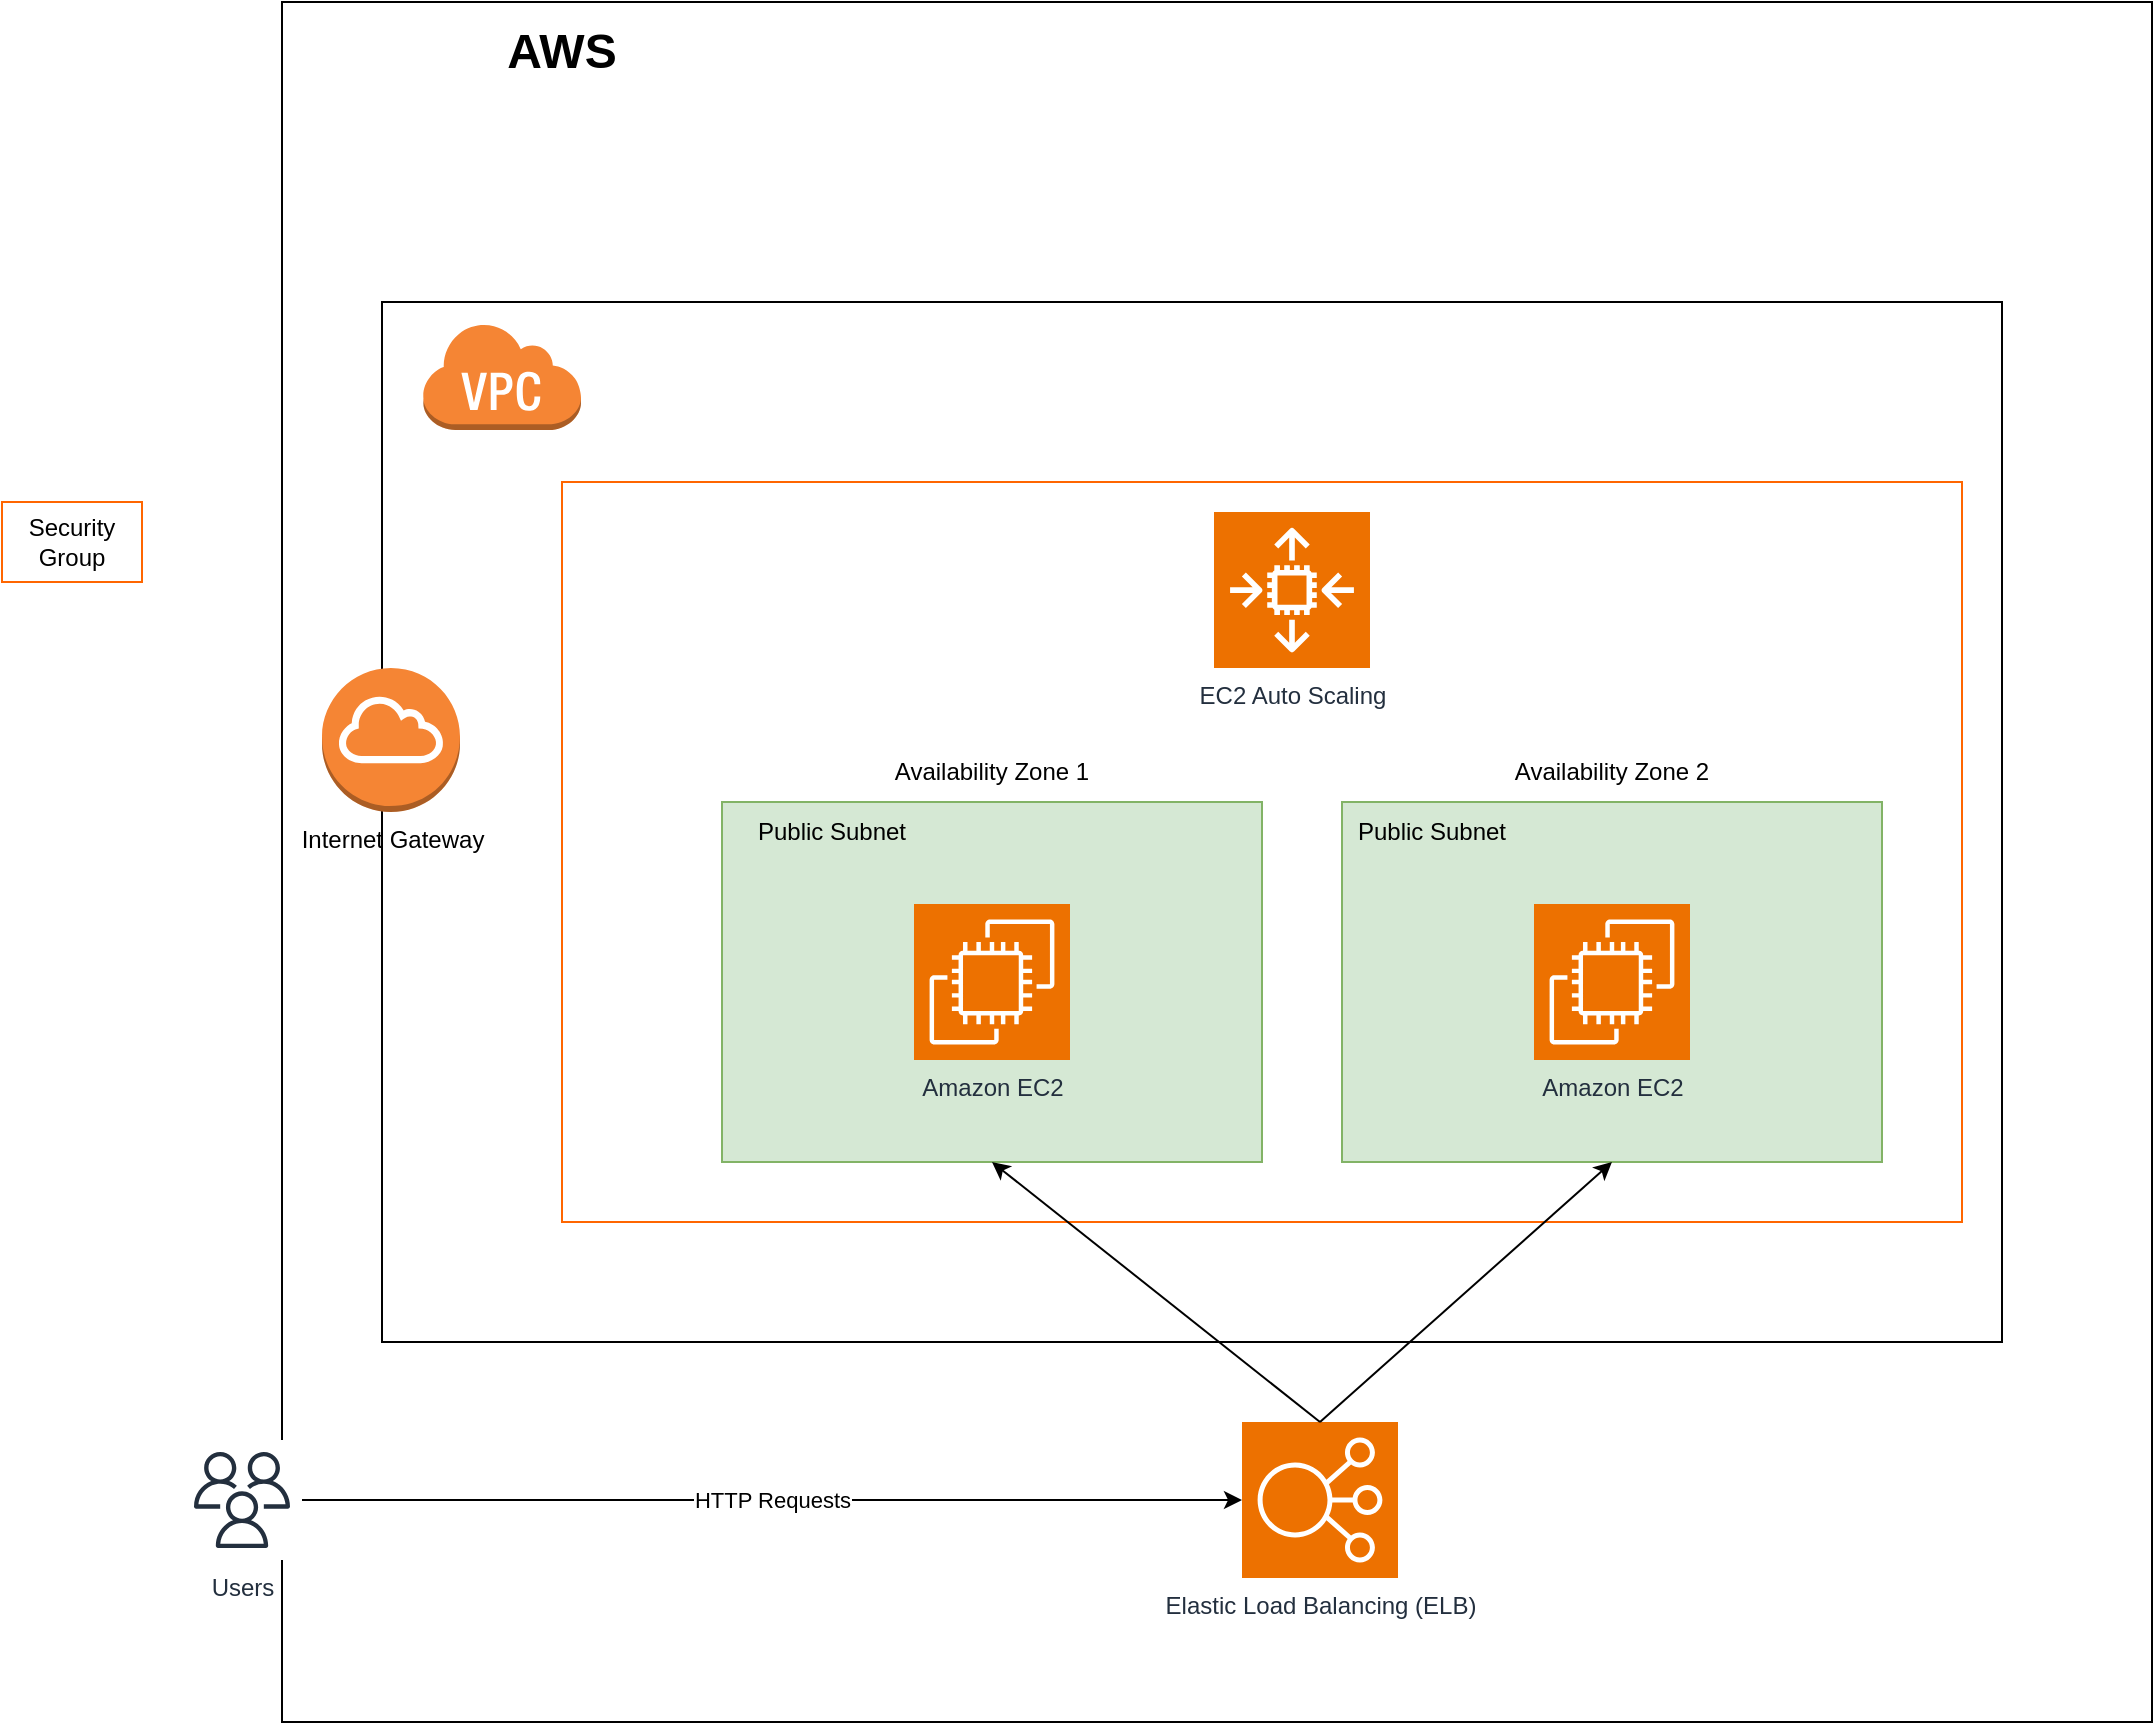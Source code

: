 <mxfile version="22.1.16" type="github">
  <diagram name="Page-1" id="S4sqa1EQOQ77Wi8Ryajt">
    <mxGraphModel dx="2173" dy="1787" grid="1" gridSize="10" guides="1" tooltips="1" connect="1" arrows="1" fold="1" page="1" pageScale="1" pageWidth="850" pageHeight="1100" math="0" shadow="0">
      <root>
        <mxCell id="0" />
        <mxCell id="1" parent="0" />
        <mxCell id="duRy-UWlUoUTumqvdSRS-18" value="" style="rounded=0;whiteSpace=wrap;html=1;" vertex="1" parent="1">
          <mxGeometry x="-80" y="-290" width="935" height="860" as="geometry" />
        </mxCell>
        <mxCell id="duRy-UWlUoUTumqvdSRS-1" value="" style="rounded=0;whiteSpace=wrap;html=1;" vertex="1" parent="1">
          <mxGeometry x="-30" y="-140" width="810" height="520" as="geometry" />
        </mxCell>
        <mxCell id="duRy-UWlUoUTumqvdSRS-2" value="" style="outlineConnect=0;dashed=0;verticalLabelPosition=bottom;verticalAlign=top;align=center;html=1;shape=mxgraph.aws3.virtual_private_cloud;fillColor=#F58534;gradientColor=none;" vertex="1" parent="1">
          <mxGeometry x="-10" y="-130" width="79.5" height="54" as="geometry" />
        </mxCell>
        <mxCell id="duRy-UWlUoUTumqvdSRS-4" value="" style="rounded=0;whiteSpace=wrap;html=1;strokeColor=#ff6600;" vertex="1" parent="1">
          <mxGeometry x="60" y="-50" width="700" height="370" as="geometry" />
        </mxCell>
        <mxCell id="duRy-UWlUoUTumqvdSRS-5" value="" style="rounded=0;whiteSpace=wrap;html=1;strokeColor=#ff6600;" vertex="1" parent="1">
          <mxGeometry x="-220" y="-40" width="70" height="40" as="geometry" />
        </mxCell>
        <mxCell id="duRy-UWlUoUTumqvdSRS-6" value="Security Group" style="text;html=1;strokeColor=none;fillColor=none;align=center;verticalAlign=middle;whiteSpace=wrap;rounded=0;" vertex="1" parent="1">
          <mxGeometry x="-215" y="-35" width="60" height="30" as="geometry" />
        </mxCell>
        <mxCell id="duRy-UWlUoUTumqvdSRS-7" value="" style="rounded=0;whiteSpace=wrap;html=1;fillColor=#d5e8d4;strokeColor=#82b366;" vertex="1" parent="1">
          <mxGeometry x="140" y="110" width="270" height="180" as="geometry" />
        </mxCell>
        <mxCell id="duRy-UWlUoUTumqvdSRS-8" value="Availability Zone 1" style="text;html=1;strokeColor=none;fillColor=none;align=center;verticalAlign=middle;whiteSpace=wrap;rounded=0;" vertex="1" parent="1">
          <mxGeometry x="220" y="80" width="110" height="30" as="geometry" />
        </mxCell>
        <mxCell id="duRy-UWlUoUTumqvdSRS-9" value="" style="rounded=0;whiteSpace=wrap;html=1;fillColor=#d5e8d4;strokeColor=#82b366;" vertex="1" parent="1">
          <mxGeometry x="450" y="110" width="270" height="180" as="geometry" />
        </mxCell>
        <mxCell id="duRy-UWlUoUTumqvdSRS-10" value="Availability Zone 2" style="text;html=1;strokeColor=none;fillColor=none;align=center;verticalAlign=middle;whiteSpace=wrap;rounded=0;" vertex="1" parent="1">
          <mxGeometry x="530" y="80" width="110" height="30" as="geometry" />
        </mxCell>
        <mxCell id="duRy-UWlUoUTumqvdSRS-12" value="Public Subnet" style="text;html=1;strokeColor=none;fillColor=none;align=center;verticalAlign=middle;whiteSpace=wrap;rounded=0;" vertex="1" parent="1">
          <mxGeometry x="150" y="110" width="90" height="30" as="geometry" />
        </mxCell>
        <mxCell id="duRy-UWlUoUTumqvdSRS-13" value="Public Subnet" style="text;html=1;strokeColor=none;fillColor=none;align=center;verticalAlign=middle;whiteSpace=wrap;rounded=0;" vertex="1" parent="1">
          <mxGeometry x="450" y="110" width="90" height="30" as="geometry" />
        </mxCell>
        <mxCell id="duRy-UWlUoUTumqvdSRS-3" value="Amazon EC2" style="sketch=0;points=[[0,0,0],[0.25,0,0],[0.5,0,0],[0.75,0,0],[1,0,0],[0,1,0],[0.25,1,0],[0.5,1,0],[0.75,1,0],[1,1,0],[0,0.25,0],[0,0.5,0],[0,0.75,0],[1,0.25,0],[1,0.5,0],[1,0.75,0]];outlineConnect=0;fontColor=#232F3E;fillColor=#ED7100;strokeColor=#ffffff;dashed=0;verticalLabelPosition=bottom;verticalAlign=top;align=center;html=1;fontSize=12;fontStyle=0;aspect=fixed;shape=mxgraph.aws4.resourceIcon;resIcon=mxgraph.aws4.ec2;" vertex="1" parent="1">
          <mxGeometry x="236" y="161" width="78" height="78" as="geometry" />
        </mxCell>
        <mxCell id="duRy-UWlUoUTumqvdSRS-14" value="Amazon EC2" style="sketch=0;points=[[0,0,0],[0.25,0,0],[0.5,0,0],[0.75,0,0],[1,0,0],[0,1,0],[0.25,1,0],[0.5,1,0],[0.75,1,0],[1,1,0],[0,0.25,0],[0,0.5,0],[0,0.75,0],[1,0.25,0],[1,0.5,0],[1,0.75,0]];outlineConnect=0;fontColor=#232F3E;fillColor=#ED7100;strokeColor=#ffffff;dashed=0;verticalLabelPosition=bottom;verticalAlign=top;align=center;html=1;fontSize=12;fontStyle=0;aspect=fixed;shape=mxgraph.aws4.resourceIcon;resIcon=mxgraph.aws4.ec2;" vertex="1" parent="1">
          <mxGeometry x="546" y="161" width="78" height="78" as="geometry" />
        </mxCell>
        <mxCell id="duRy-UWlUoUTumqvdSRS-15" value="Elastic Load Balancing (ELB)" style="sketch=0;points=[[0,0,0],[0.25,0,0],[0.5,0,0],[0.75,0,0],[1,0,0],[0,1,0],[0.25,1,0],[0.5,1,0],[0.75,1,0],[1,1,0],[0,0.25,0],[0,0.5,0],[0,0.75,0],[1,0.25,0],[1,0.5,0],[1,0.75,0]];outlineConnect=0;fontColor=#232F3E;fillColor=#ED7100;strokeColor=#ffffff;dashed=0;verticalLabelPosition=bottom;verticalAlign=top;align=center;html=1;fontSize=12;fontStyle=0;aspect=fixed;shape=mxgraph.aws4.resourceIcon;resIcon=mxgraph.aws4.elastic_load_balancing;" vertex="1" parent="1">
          <mxGeometry x="400" y="420" width="78" height="78" as="geometry" />
        </mxCell>
        <mxCell id="duRy-UWlUoUTumqvdSRS-16" value="" style="endArrow=classic;html=1;rounded=0;entryX=0.5;entryY=1;entryDx=0;entryDy=0;exitX=0.5;exitY=0;exitDx=0;exitDy=0;exitPerimeter=0;" edge="1" parent="1" source="duRy-UWlUoUTumqvdSRS-15" target="duRy-UWlUoUTumqvdSRS-7">
          <mxGeometry width="50" height="50" relative="1" as="geometry">
            <mxPoint x="310" y="370" as="sourcePoint" />
            <mxPoint x="360" y="320" as="targetPoint" />
          </mxGeometry>
        </mxCell>
        <mxCell id="duRy-UWlUoUTumqvdSRS-20" value="&lt;b&gt;&lt;font style=&quot;font-size: 24px;&quot;&gt;AWS&lt;/font&gt;&lt;/b&gt;" style="text;html=1;strokeColor=none;fillColor=none;align=center;verticalAlign=middle;whiteSpace=wrap;rounded=0;" vertex="1" parent="1">
          <mxGeometry x="30" y="-280" width="60" height="30" as="geometry" />
        </mxCell>
        <mxCell id="duRy-UWlUoUTumqvdSRS-21" value="Users" style="sketch=0;outlineConnect=0;fontColor=#232F3E;gradientColor=none;strokeColor=#232F3E;fillColor=#ffffff;dashed=0;verticalLabelPosition=bottom;verticalAlign=top;align=center;html=1;fontSize=12;fontStyle=0;aspect=fixed;shape=mxgraph.aws4.resourceIcon;resIcon=mxgraph.aws4.users;" vertex="1" parent="1">
          <mxGeometry x="-130" y="429" width="60" height="60" as="geometry" />
        </mxCell>
        <mxCell id="duRy-UWlUoUTumqvdSRS-22" value="" style="endArrow=classic;html=1;rounded=0;" edge="1" parent="1" source="duRy-UWlUoUTumqvdSRS-21" target="duRy-UWlUoUTumqvdSRS-15">
          <mxGeometry relative="1" as="geometry">
            <mxPoint x="340" y="370" as="sourcePoint" />
            <mxPoint x="440" y="370" as="targetPoint" />
          </mxGeometry>
        </mxCell>
        <mxCell id="duRy-UWlUoUTumqvdSRS-23" value="HTTP Requests" style="edgeLabel;resizable=0;html=1;align=center;verticalAlign=middle;" connectable="0" vertex="1" parent="duRy-UWlUoUTumqvdSRS-22">
          <mxGeometry relative="1" as="geometry" />
        </mxCell>
        <mxCell id="duRy-UWlUoUTumqvdSRS-26" value="Internet Gateway" style="outlineConnect=0;dashed=0;verticalLabelPosition=bottom;verticalAlign=top;align=center;html=1;shape=mxgraph.aws3.internet_gateway;fillColor=#F58534;gradientColor=none;" vertex="1" parent="1">
          <mxGeometry x="-60" y="43" width="69" height="72" as="geometry" />
        </mxCell>
        <mxCell id="duRy-UWlUoUTumqvdSRS-28" value="EC2 Auto Scaling" style="sketch=0;points=[[0,0,0],[0.25,0,0],[0.5,0,0],[0.75,0,0],[1,0,0],[0,1,0],[0.25,1,0],[0.5,1,0],[0.75,1,0],[1,1,0],[0,0.25,0],[0,0.5,0],[0,0.75,0],[1,0.25,0],[1,0.5,0],[1,0.75,0]];outlineConnect=0;fontColor=#232F3E;fillColor=#ED7100;strokeColor=#ffffff;dashed=0;verticalLabelPosition=bottom;verticalAlign=top;align=center;html=1;fontSize=12;fontStyle=0;aspect=fixed;shape=mxgraph.aws4.resourceIcon;resIcon=mxgraph.aws4.auto_scaling2;" vertex="1" parent="1">
          <mxGeometry x="386" y="-35" width="78" height="78" as="geometry" />
        </mxCell>
        <mxCell id="duRy-UWlUoUTumqvdSRS-29" value="" style="endArrow=classic;html=1;rounded=0;entryX=0.5;entryY=1;entryDx=0;entryDy=0;exitX=0.5;exitY=0;exitDx=0;exitDy=0;exitPerimeter=0;" edge="1" parent="1" source="duRy-UWlUoUTumqvdSRS-15" target="duRy-UWlUoUTumqvdSRS-9">
          <mxGeometry width="50" height="50" relative="1" as="geometry">
            <mxPoint x="445" y="521" as="sourcePoint" />
            <mxPoint x="445" y="442" as="targetPoint" />
          </mxGeometry>
        </mxCell>
      </root>
    </mxGraphModel>
  </diagram>
</mxfile>
